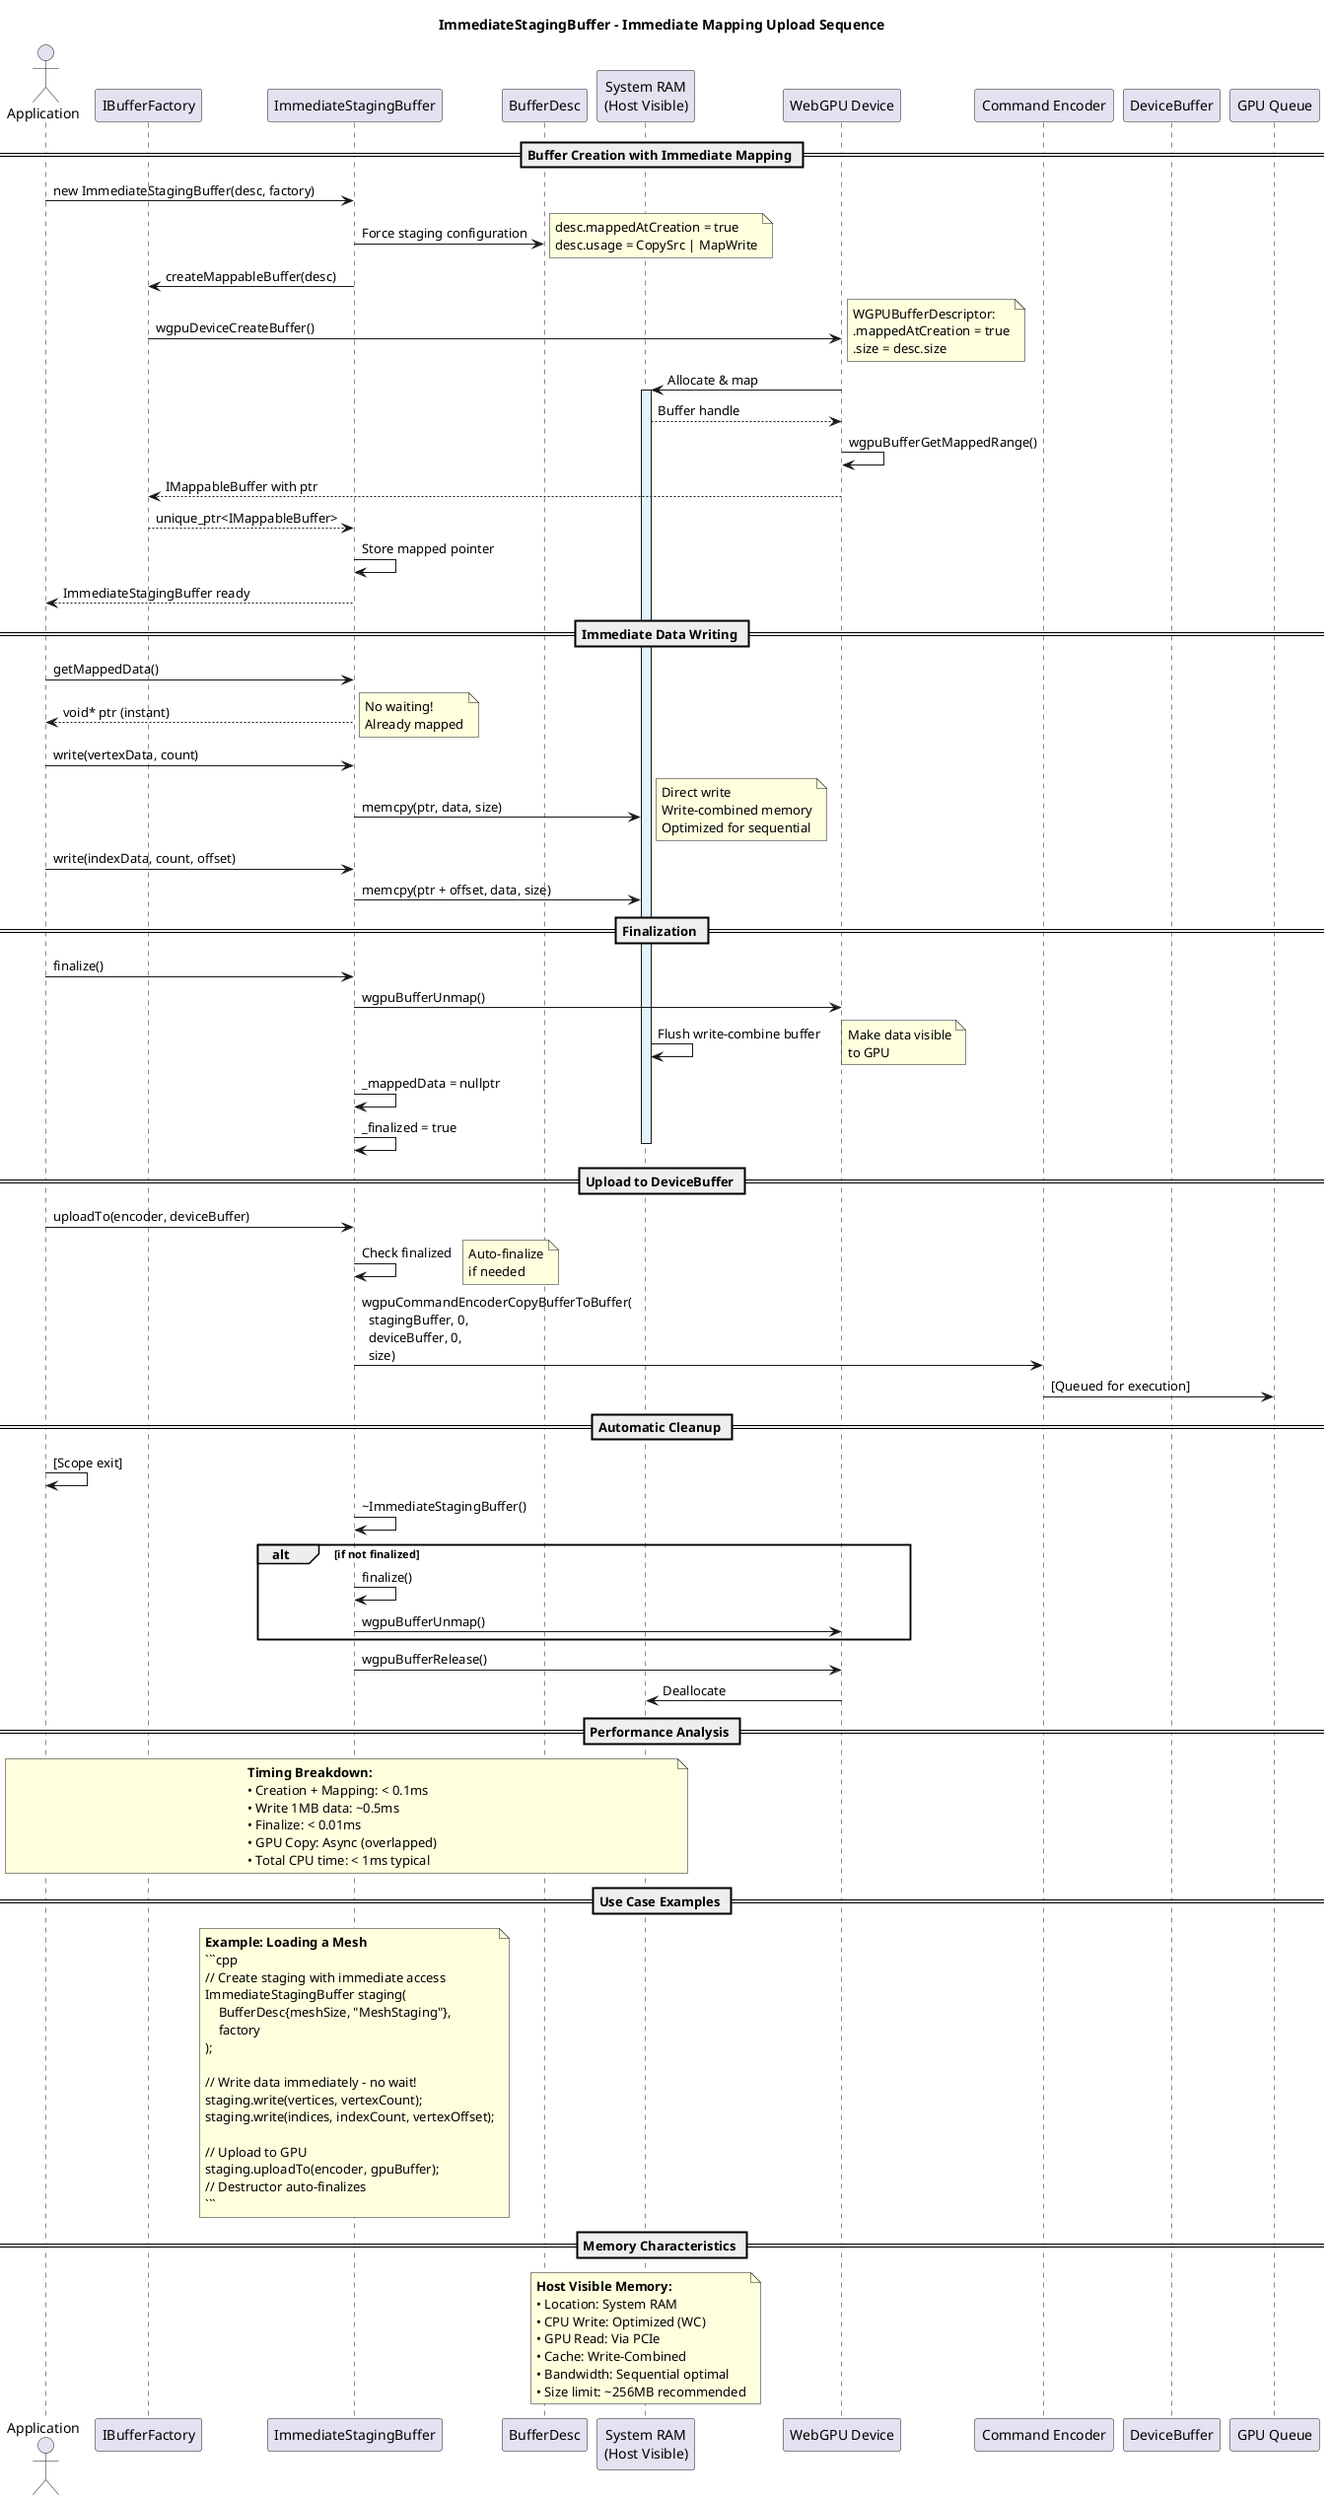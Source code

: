 @startuml ImmediateStagingBuffer Sequence

title ImmediateStagingBuffer - Immediate Mapping Upload Sequence

actor Application
participant "IBufferFactory" as Factory
participant "ImmediateStagingBuffer" as ISB
participant "BufferDesc" as Desc
participant "System RAM\n(Host Visible)" as RAM
participant "WebGPU Device" as Device
participant "Command Encoder" as Encoder
participant "DeviceBuffer" as Target
participant "GPU Queue" as Queue

== Buffer Creation with Immediate Mapping ==

Application -> ISB : new ImmediateStagingBuffer(desc, factory)

ISB -> Desc : Force staging configuration
note right: desc.mappedAtCreation = true\ndesc.usage = CopySrc | MapWrite

ISB -> Factory : createMappableBuffer(desc)

Factory -> Device : wgpuDeviceCreateBuffer()
note right: WGPUBufferDescriptor:\n.mappedAtCreation = true\n.size = desc.size

Device -> RAM : Allocate & map
activate RAM #E3F2FD
RAM --> Device : Buffer handle

Device -> Device : wgpuBufferGetMappedRange()
Device --> Factory : IMappableBuffer with ptr

Factory --> ISB : unique_ptr<IMappableBuffer>

ISB -> ISB : Store mapped pointer
ISB --> Application : ImmediateStagingBuffer ready

== Immediate Data Writing ==

Application -> ISB : getMappedData()
ISB --> Application : void* ptr (instant)
note right: No waiting!\nAlready mapped

Application -> ISB : write(vertexData, count)
ISB -> RAM : memcpy(ptr, data, size)
note right: Direct write\nWrite-combined memory\nOptimized for sequential

Application -> ISB : write(indexData, count, offset)
ISB -> RAM : memcpy(ptr + offset, data, size)

== Finalization ==

Application -> ISB : finalize()

ISB -> Device : wgpuBufferUnmap()
RAM -> RAM : Flush write-combine buffer
note right: Make data visible\nto GPU

ISB -> ISB : _mappedData = nullptr
ISB -> ISB : _finalized = true

deactivate RAM

== Upload to DeviceBuffer ==

Application -> ISB : uploadTo(encoder, deviceBuffer)

ISB -> ISB : Check finalized
note right: Auto-finalize\nif needed

ISB -> Encoder : wgpuCommandEncoderCopyBufferToBuffer(\n  stagingBuffer, 0,\n  deviceBuffer, 0,\n  size)

Encoder -> Queue : [Queued for execution]

== Automatic Cleanup ==

Application -> Application : [Scope exit]

ISB -> ISB : ~ImmediateStagingBuffer()

alt if not finalized
    ISB -> ISB : finalize()
    ISB -> Device : wgpuBufferUnmap()
end

ISB -> Device : wgpuBufferRelease()
Device -> RAM : Deallocate

== Performance Analysis ==

note over Application, RAM
**Timing Breakdown:**
• Creation + Mapping: < 0.1ms
• Write 1MB data: ~0.5ms
• Finalize: < 0.01ms
• GPU Copy: Async (overlapped)
• Total CPU time: < 1ms typical
end note

== Use Case Examples ==

note over ISB
**Example: Loading a Mesh**
```cpp
// Create staging with immediate access
ImmediateStagingBuffer staging(
    BufferDesc{meshSize, "MeshStaging"},
    factory
);

// Write data immediately - no wait!
staging.write(vertices, vertexCount);
staging.write(indices, indexCount, vertexOffset);

// Upload to GPU
staging.uploadTo(encoder, gpuBuffer);
// Destructor auto-finalizes
```
end note

== Memory Characteristics ==

note over RAM
**Host Visible Memory:**
• Location: System RAM
• CPU Write: Optimized (WC)
• GPU Read: Via PCIe
• Cache: Write-Combined
• Bandwidth: Sequential optimal
• Size limit: ~256MB recommended
end note

@enduml